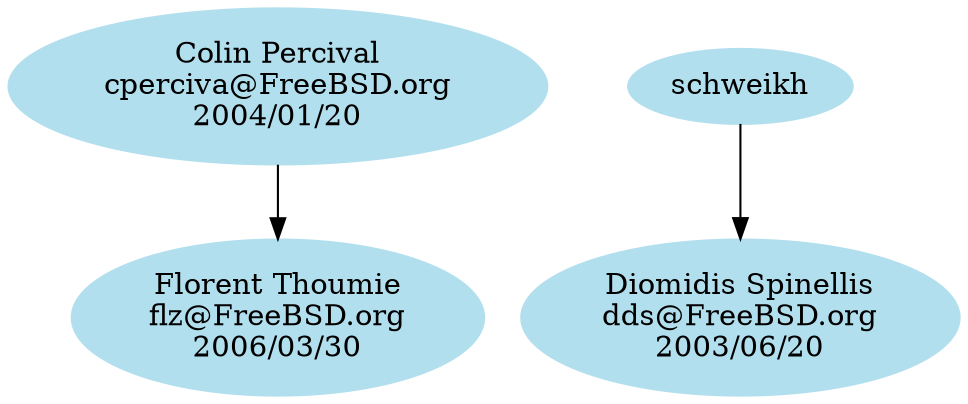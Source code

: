 # $FreeBSD$

digraph src {

node [color=grey62, style=filled, bgcolor=black];

# Alumni go here.

node [color=lightblue2, style=filled, bgcolor=black];

# Current src committers go here. Try to keep things sorted.

cperciva [label="Colin Percival\ncperciva@FreeBSD.org\n2004/01/20"]
dds [label="Diomidis Spinellis\ndds@FreeBSD.org\n2003/06/20"]
flz [label="Florent Thoumie\nflz@FreeBSD.org\n2006/03/30"]

# Here are the mentor/mentee relationships.

cperciva -> flz
schweikh -> dds

}
